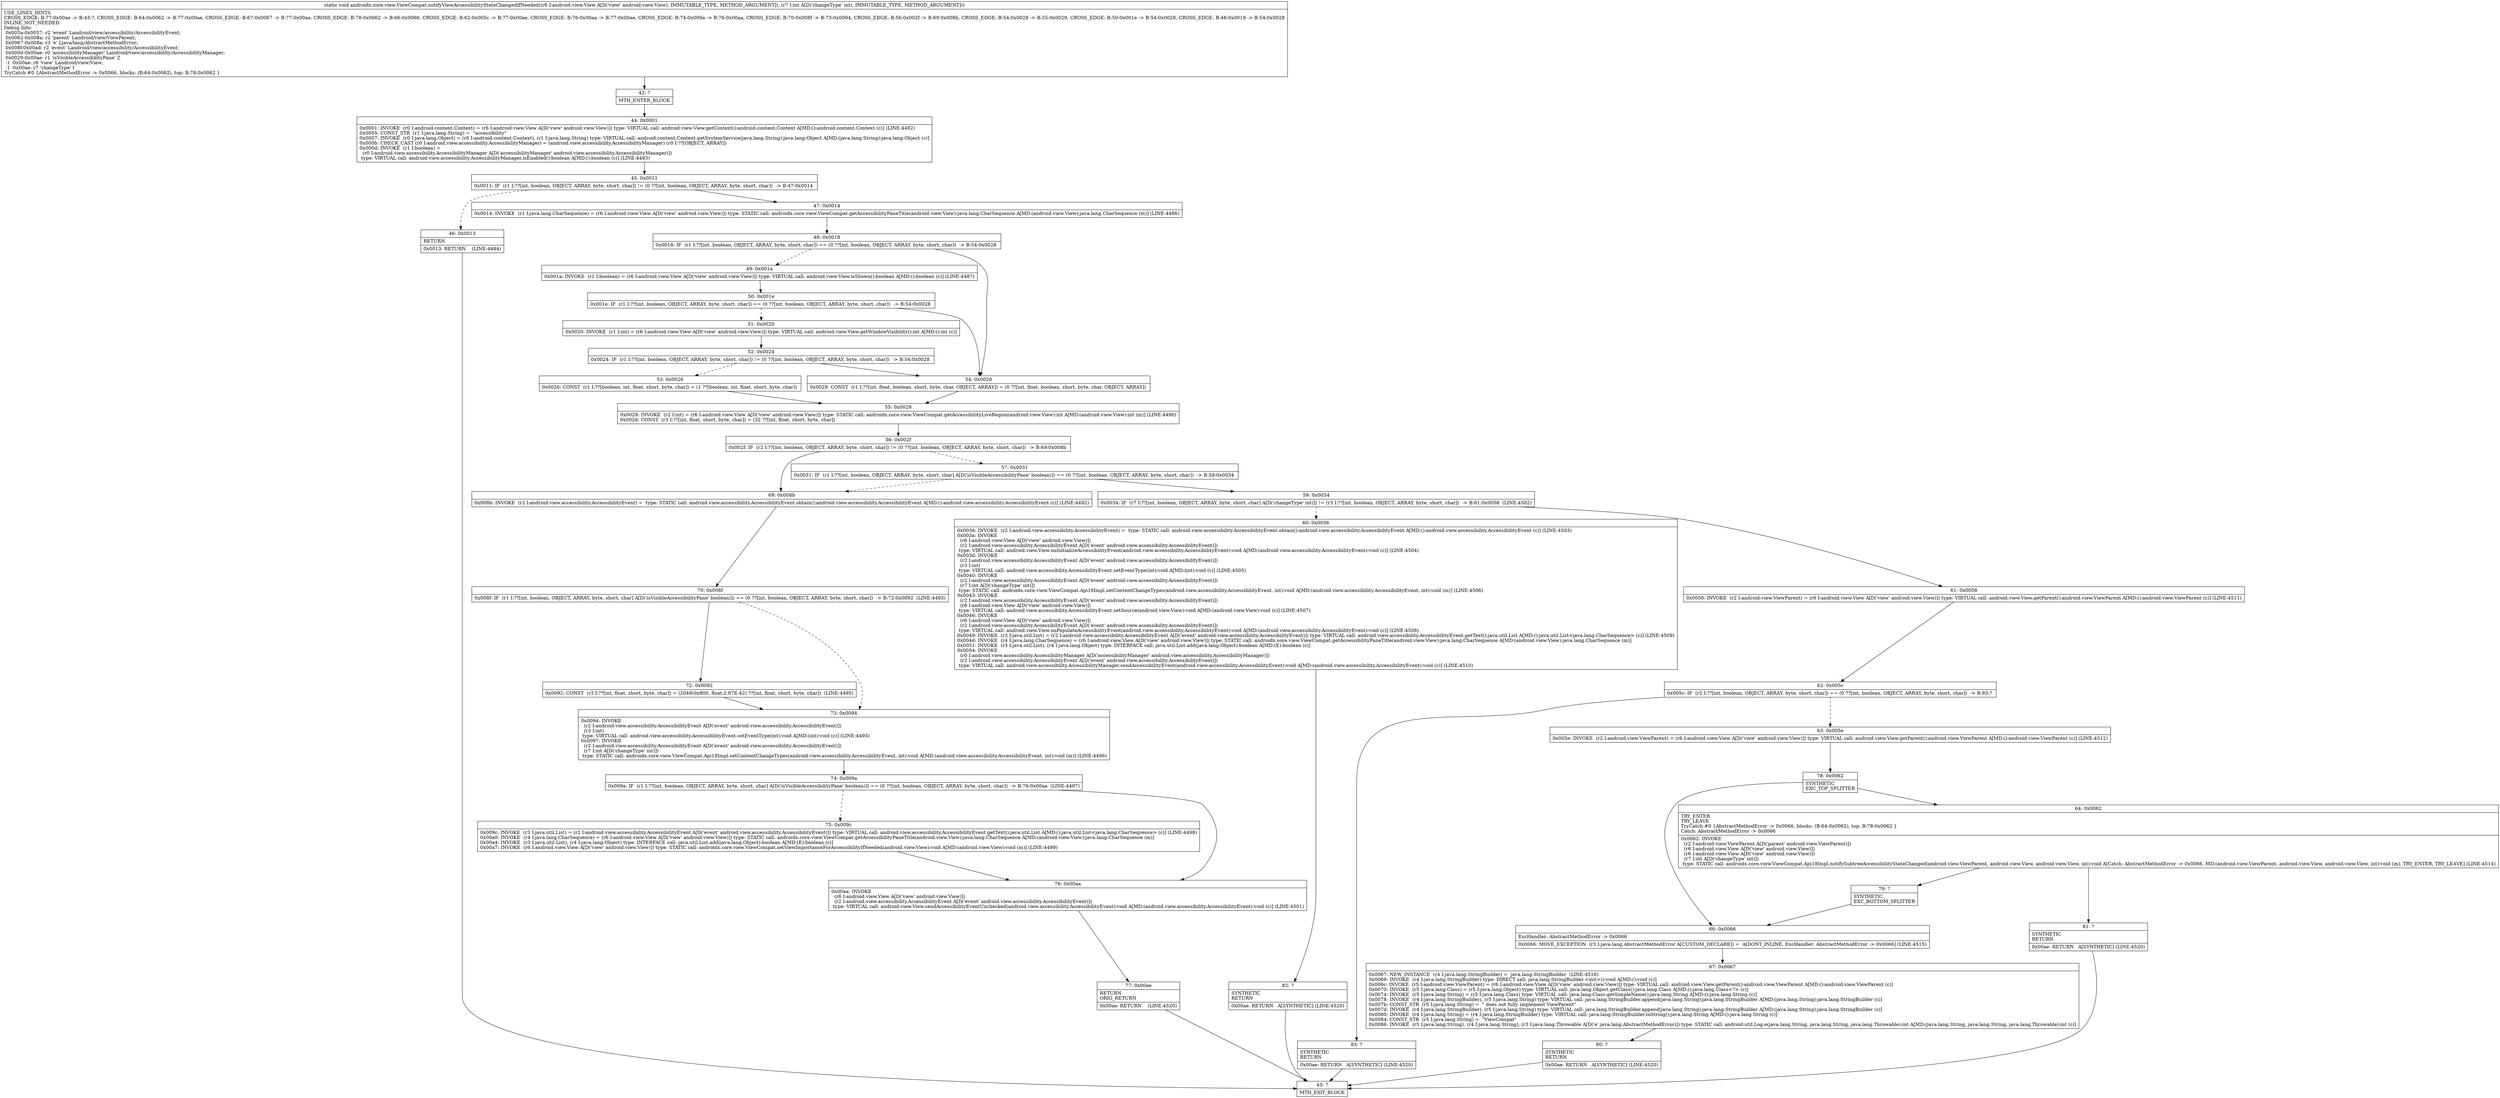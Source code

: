 digraph "CFG forandroidx.core.view.ViewCompat.notifyViewAccessibilityStateChangedIfNeeded(Landroid\/view\/View;I)V" {
Node_42 [shape=record,label="{42\:\ ?|MTH_ENTER_BLOCK\l}"];
Node_44 [shape=record,label="{44\:\ 0x0001|0x0001: INVOKE  (r0 I:android.content.Context) = (r6 I:android.view.View A[D('view' android.view.View)]) type: VIRTUAL call: android.view.View.getContext():android.content.Context A[MD:():android.content.Context (c)] (LINE:4482)\l0x0005: CONST_STR  (r1 I:java.lang.String) =  \"accessibility\" \l0x0007: INVOKE  (r0 I:java.lang.Object) = (r0 I:android.content.Context), (r1 I:java.lang.String) type: VIRTUAL call: android.content.Context.getSystemService(java.lang.String):java.lang.Object A[MD:(java.lang.String):java.lang.Object (c)]\l0x000b: CHECK_CAST (r0 I:android.view.accessibility.AccessibilityManager) = (android.view.accessibility.AccessibilityManager) (r0 I:??[OBJECT, ARRAY]) \l0x000d: INVOKE  (r1 I:boolean) = \l  (r0 I:android.view.accessibility.AccessibilityManager A[D('accessibilityManager' android.view.accessibility.AccessibilityManager)])\l type: VIRTUAL call: android.view.accessibility.AccessibilityManager.isEnabled():boolean A[MD:():boolean (c)] (LINE:4483)\l}"];
Node_45 [shape=record,label="{45\:\ 0x0011|0x0011: IF  (r1 I:??[int, boolean, OBJECT, ARRAY, byte, short, char]) != (0 ??[int, boolean, OBJECT, ARRAY, byte, short, char])  \-\> B:47:0x0014 \l}"];
Node_46 [shape=record,label="{46\:\ 0x0013|RETURN\l|0x0013: RETURN    (LINE:4484)\l}"];
Node_43 [shape=record,label="{43\:\ ?|MTH_EXIT_BLOCK\l}"];
Node_47 [shape=record,label="{47\:\ 0x0014|0x0014: INVOKE  (r1 I:java.lang.CharSequence) = (r6 I:android.view.View A[D('view' android.view.View)]) type: STATIC call: androidx.core.view.ViewCompat.getAccessibilityPaneTitle(android.view.View):java.lang.CharSequence A[MD:(android.view.View):java.lang.CharSequence (m)] (LINE:4486)\l}"];
Node_48 [shape=record,label="{48\:\ 0x0018|0x0018: IF  (r1 I:??[int, boolean, OBJECT, ARRAY, byte, short, char]) == (0 ??[int, boolean, OBJECT, ARRAY, byte, short, char])  \-\> B:54:0x0028 \l}"];
Node_49 [shape=record,label="{49\:\ 0x001a|0x001a: INVOKE  (r1 I:boolean) = (r6 I:android.view.View A[D('view' android.view.View)]) type: VIRTUAL call: android.view.View.isShown():boolean A[MD:():boolean (c)] (LINE:4487)\l}"];
Node_50 [shape=record,label="{50\:\ 0x001e|0x001e: IF  (r1 I:??[int, boolean, OBJECT, ARRAY, byte, short, char]) == (0 ??[int, boolean, OBJECT, ARRAY, byte, short, char])  \-\> B:54:0x0028 \l}"];
Node_51 [shape=record,label="{51\:\ 0x0020|0x0020: INVOKE  (r1 I:int) = (r6 I:android.view.View A[D('view' android.view.View)]) type: VIRTUAL call: android.view.View.getWindowVisibility():int A[MD:():int (c)]\l}"];
Node_52 [shape=record,label="{52\:\ 0x0024|0x0024: IF  (r1 I:??[int, boolean, OBJECT, ARRAY, byte, short, char]) != (0 ??[int, boolean, OBJECT, ARRAY, byte, short, char])  \-\> B:54:0x0028 \l}"];
Node_53 [shape=record,label="{53\:\ 0x0026|0x0026: CONST  (r1 I:??[boolean, int, float, short, byte, char]) = (1 ??[boolean, int, float, short, byte, char]) \l}"];
Node_55 [shape=record,label="{55\:\ 0x0029|0x0029: INVOKE  (r2 I:int) = (r6 I:android.view.View A[D('view' android.view.View)]) type: STATIC call: androidx.core.view.ViewCompat.getAccessibilityLiveRegion(android.view.View):int A[MD:(android.view.View):int (m)] (LINE:4490)\l0x002d: CONST  (r3 I:??[int, float, short, byte, char]) = (32 ??[int, float, short, byte, char]) \l}"];
Node_56 [shape=record,label="{56\:\ 0x002f|0x002f: IF  (r2 I:??[int, boolean, OBJECT, ARRAY, byte, short, char]) != (0 ??[int, boolean, OBJECT, ARRAY, byte, short, char])  \-\> B:69:0x008b \l}"];
Node_57 [shape=record,label="{57\:\ 0x0031|0x0031: IF  (r1 I:??[int, boolean, OBJECT, ARRAY, byte, short, char] A[D('isVisibleAccessibilityPane' boolean)]) == (0 ??[int, boolean, OBJECT, ARRAY, byte, short, char])  \-\> B:59:0x0034 \l}"];
Node_59 [shape=record,label="{59\:\ 0x0034|0x0034: IF  (r7 I:??[int, boolean, OBJECT, ARRAY, byte, short, char] A[D('changeType' int)]) != (r3 I:??[int, boolean, OBJECT, ARRAY, byte, short, char])  \-\> B:61:0x0058  (LINE:4502)\l}"];
Node_60 [shape=record,label="{60\:\ 0x0036|0x0036: INVOKE  (r2 I:android.view.accessibility.AccessibilityEvent) =  type: STATIC call: android.view.accessibility.AccessibilityEvent.obtain():android.view.accessibility.AccessibilityEvent A[MD:():android.view.accessibility.AccessibilityEvent (c)] (LINE:4503)\l0x003a: INVOKE  \l  (r6 I:android.view.View A[D('view' android.view.View)])\l  (r2 I:android.view.accessibility.AccessibilityEvent A[D('event' android.view.accessibility.AccessibilityEvent)])\l type: VIRTUAL call: android.view.View.onInitializeAccessibilityEvent(android.view.accessibility.AccessibilityEvent):void A[MD:(android.view.accessibility.AccessibilityEvent):void (c)] (LINE:4504)\l0x003d: INVOKE  \l  (r2 I:android.view.accessibility.AccessibilityEvent A[D('event' android.view.accessibility.AccessibilityEvent)])\l  (r3 I:int)\l type: VIRTUAL call: android.view.accessibility.AccessibilityEvent.setEventType(int):void A[MD:(int):void (c)] (LINE:4505)\l0x0040: INVOKE  \l  (r2 I:android.view.accessibility.AccessibilityEvent A[D('event' android.view.accessibility.AccessibilityEvent)])\l  (r7 I:int A[D('changeType' int)])\l type: STATIC call: androidx.core.view.ViewCompat.Api19Impl.setContentChangeTypes(android.view.accessibility.AccessibilityEvent, int):void A[MD:(android.view.accessibility.AccessibilityEvent, int):void (m)] (LINE:4506)\l0x0043: INVOKE  \l  (r2 I:android.view.accessibility.AccessibilityEvent A[D('event' android.view.accessibility.AccessibilityEvent)])\l  (r6 I:android.view.View A[D('view' android.view.View)])\l type: VIRTUAL call: android.view.accessibility.AccessibilityEvent.setSource(android.view.View):void A[MD:(android.view.View):void (c)] (LINE:4507)\l0x0046: INVOKE  \l  (r6 I:android.view.View A[D('view' android.view.View)])\l  (r2 I:android.view.accessibility.AccessibilityEvent A[D('event' android.view.accessibility.AccessibilityEvent)])\l type: VIRTUAL call: android.view.View.onPopulateAccessibilityEvent(android.view.accessibility.AccessibilityEvent):void A[MD:(android.view.accessibility.AccessibilityEvent):void (c)] (LINE:4508)\l0x0049: INVOKE  (r3 I:java.util.List) = (r2 I:android.view.accessibility.AccessibilityEvent A[D('event' android.view.accessibility.AccessibilityEvent)]) type: VIRTUAL call: android.view.accessibility.AccessibilityEvent.getText():java.util.List A[MD:():java.util.List\<java.lang.CharSequence\> (c)] (LINE:4509)\l0x004d: INVOKE  (r4 I:java.lang.CharSequence) = (r6 I:android.view.View A[D('view' android.view.View)]) type: STATIC call: androidx.core.view.ViewCompat.getAccessibilityPaneTitle(android.view.View):java.lang.CharSequence A[MD:(android.view.View):java.lang.CharSequence (m)]\l0x0051: INVOKE  (r3 I:java.util.List), (r4 I:java.lang.Object) type: INTERFACE call: java.util.List.add(java.lang.Object):boolean A[MD:(E):boolean (c)]\l0x0054: INVOKE  \l  (r0 I:android.view.accessibility.AccessibilityManager A[D('accessibilityManager' android.view.accessibility.AccessibilityManager)])\l  (r2 I:android.view.accessibility.AccessibilityEvent A[D('event' android.view.accessibility.AccessibilityEvent)])\l type: VIRTUAL call: android.view.accessibility.AccessibilityManager.sendAccessibilityEvent(android.view.accessibility.AccessibilityEvent):void A[MD:(android.view.accessibility.AccessibilityEvent):void (c)] (LINE:4510)\l}"];
Node_82 [shape=record,label="{82\:\ ?|SYNTHETIC\lRETURN\l|0x00ae: RETURN   A[SYNTHETIC] (LINE:4520)\l}"];
Node_61 [shape=record,label="{61\:\ 0x0058|0x0058: INVOKE  (r2 I:android.view.ViewParent) = (r6 I:android.view.View A[D('view' android.view.View)]) type: VIRTUAL call: android.view.View.getParent():android.view.ViewParent A[MD:():android.view.ViewParent (c)] (LINE:4511)\l}"];
Node_62 [shape=record,label="{62\:\ 0x005c|0x005c: IF  (r2 I:??[int, boolean, OBJECT, ARRAY, byte, short, char]) == (0 ??[int, boolean, OBJECT, ARRAY, byte, short, char])  \-\> B:83:? \l}"];
Node_63 [shape=record,label="{63\:\ 0x005e|0x005e: INVOKE  (r2 I:android.view.ViewParent) = (r6 I:android.view.View A[D('view' android.view.View)]) type: VIRTUAL call: android.view.View.getParent():android.view.ViewParent A[MD:():android.view.ViewParent (c)] (LINE:4512)\l}"];
Node_78 [shape=record,label="{78\:\ 0x0062|SYNTHETIC\lEXC_TOP_SPLITTER\l}"];
Node_64 [shape=record,label="{64\:\ 0x0062|TRY_ENTER\lTRY_LEAVE\lTryCatch #0 \{AbstractMethodError \-\> 0x0066, blocks: (B:64:0x0062), top: B:78:0x0062 \}\lCatch: AbstractMethodError \-\> 0x0066\l|0x0062: INVOKE  \l  (r2 I:android.view.ViewParent A[D('parent' android.view.ViewParent)])\l  (r6 I:android.view.View A[D('view' android.view.View)])\l  (r6 I:android.view.View A[D('view' android.view.View)])\l  (r7 I:int A[D('changeType' int)])\l type: STATIC call: androidx.core.view.ViewCompat.Api19Impl.notifySubtreeAccessibilityStateChanged(android.view.ViewParent, android.view.View, android.view.View, int):void A[Catch: AbstractMethodError \-\> 0x0066, MD:(android.view.ViewParent, android.view.View, android.view.View, int):void (m), TRY_ENTER, TRY_LEAVE] (LINE:4514)\l}"];
Node_79 [shape=record,label="{79\:\ ?|SYNTHETIC\lEXC_BOTTOM_SPLITTER\l}"];
Node_81 [shape=record,label="{81\:\ ?|SYNTHETIC\lRETURN\l|0x00ae: RETURN   A[SYNTHETIC] (LINE:4520)\l}"];
Node_66 [shape=record,label="{66\:\ 0x0066|ExcHandler: AbstractMethodError \-\> 0x0066\l|0x0066: MOVE_EXCEPTION  (r3 I:java.lang.AbstractMethodError A[CUSTOM_DECLARE]) =  A[DONT_INLINE, ExcHandler: AbstractMethodError \-\> 0x0066] (LINE:4515)\l}"];
Node_67 [shape=record,label="{67\:\ 0x0067|0x0067: NEW_INSTANCE  (r4 I:java.lang.StringBuilder) =  java.lang.StringBuilder  (LINE:4516)\l0x0069: INVOKE  (r4 I:java.lang.StringBuilder) type: DIRECT call: java.lang.StringBuilder.\<init\>():void A[MD:():void (c)]\l0x006c: INVOKE  (r5 I:android.view.ViewParent) = (r6 I:android.view.View A[D('view' android.view.View)]) type: VIRTUAL call: android.view.View.getParent():android.view.ViewParent A[MD:():android.view.ViewParent (c)]\l0x0070: INVOKE  (r5 I:java.lang.Class) = (r5 I:java.lang.Object) type: VIRTUAL call: java.lang.Object.getClass():java.lang.Class A[MD:():java.lang.Class\<?\> (c)]\l0x0074: INVOKE  (r5 I:java.lang.String) = (r5 I:java.lang.Class) type: VIRTUAL call: java.lang.Class.getSimpleName():java.lang.String A[MD:():java.lang.String (c)]\l0x0078: INVOKE  (r4 I:java.lang.StringBuilder), (r5 I:java.lang.String) type: VIRTUAL call: java.lang.StringBuilder.append(java.lang.String):java.lang.StringBuilder A[MD:(java.lang.String):java.lang.StringBuilder (c)]\l0x007b: CONST_STR  (r5 I:java.lang.String) =  \" does not fully implement ViewParent\" \l0x007d: INVOKE  (r4 I:java.lang.StringBuilder), (r5 I:java.lang.String) type: VIRTUAL call: java.lang.StringBuilder.append(java.lang.String):java.lang.StringBuilder A[MD:(java.lang.String):java.lang.StringBuilder (c)]\l0x0080: INVOKE  (r4 I:java.lang.String) = (r4 I:java.lang.StringBuilder) type: VIRTUAL call: java.lang.StringBuilder.toString():java.lang.String A[MD:():java.lang.String (c)]\l0x0084: CONST_STR  (r5 I:java.lang.String) =  \"ViewCompat\" \l0x0086: INVOKE  (r5 I:java.lang.String), (r4 I:java.lang.String), (r3 I:java.lang.Throwable A[D('e' java.lang.AbstractMethodError)]) type: STATIC call: android.util.Log.e(java.lang.String, java.lang.String, java.lang.Throwable):int A[MD:(java.lang.String, java.lang.String, java.lang.Throwable):int (c)]\l}"];
Node_80 [shape=record,label="{80\:\ ?|SYNTHETIC\lRETURN\l|0x00ae: RETURN   A[SYNTHETIC] (LINE:4520)\l}"];
Node_83 [shape=record,label="{83\:\ ?|SYNTHETIC\lRETURN\l|0x00ae: RETURN   A[SYNTHETIC] (LINE:4520)\l}"];
Node_69 [shape=record,label="{69\:\ 0x008b|0x008b: INVOKE  (r2 I:android.view.accessibility.AccessibilityEvent) =  type: STATIC call: android.view.accessibility.AccessibilityEvent.obtain():android.view.accessibility.AccessibilityEvent A[MD:():android.view.accessibility.AccessibilityEvent (c)] (LINE:4492)\l}"];
Node_70 [shape=record,label="{70\:\ 0x008f|0x008f: IF  (r1 I:??[int, boolean, OBJECT, ARRAY, byte, short, char] A[D('isVisibleAccessibilityPane' boolean)]) == (0 ??[int, boolean, OBJECT, ARRAY, byte, short, char])  \-\> B:72:0x0092  (LINE:4493)\l}"];
Node_72 [shape=record,label="{72\:\ 0x0092|0x0092: CONST  (r3 I:??[int, float, short, byte, char]) = (2048(0x800, float:2.87E\-42) ??[int, float, short, byte, char])  (LINE:4495)\l}"];
Node_73 [shape=record,label="{73\:\ 0x0094|0x0094: INVOKE  \l  (r2 I:android.view.accessibility.AccessibilityEvent A[D('event' android.view.accessibility.AccessibilityEvent)])\l  (r3 I:int)\l type: VIRTUAL call: android.view.accessibility.AccessibilityEvent.setEventType(int):void A[MD:(int):void (c)] (LINE:4493)\l0x0097: INVOKE  \l  (r2 I:android.view.accessibility.AccessibilityEvent A[D('event' android.view.accessibility.AccessibilityEvent)])\l  (r7 I:int A[D('changeType' int)])\l type: STATIC call: androidx.core.view.ViewCompat.Api19Impl.setContentChangeTypes(android.view.accessibility.AccessibilityEvent, int):void A[MD:(android.view.accessibility.AccessibilityEvent, int):void (m)] (LINE:4496)\l}"];
Node_74 [shape=record,label="{74\:\ 0x009a|0x009a: IF  (r1 I:??[int, boolean, OBJECT, ARRAY, byte, short, char] A[D('isVisibleAccessibilityPane' boolean)]) == (0 ??[int, boolean, OBJECT, ARRAY, byte, short, char])  \-\> B:76:0x00aa  (LINE:4497)\l}"];
Node_75 [shape=record,label="{75\:\ 0x009c|0x009c: INVOKE  (r3 I:java.util.List) = (r2 I:android.view.accessibility.AccessibilityEvent A[D('event' android.view.accessibility.AccessibilityEvent)]) type: VIRTUAL call: android.view.accessibility.AccessibilityEvent.getText():java.util.List A[MD:():java.util.List\<java.lang.CharSequence\> (c)] (LINE:4498)\l0x00a0: INVOKE  (r4 I:java.lang.CharSequence) = (r6 I:android.view.View A[D('view' android.view.View)]) type: STATIC call: androidx.core.view.ViewCompat.getAccessibilityPaneTitle(android.view.View):java.lang.CharSequence A[MD:(android.view.View):java.lang.CharSequence (m)]\l0x00a4: INVOKE  (r3 I:java.util.List), (r4 I:java.lang.Object) type: INTERFACE call: java.util.List.add(java.lang.Object):boolean A[MD:(E):boolean (c)]\l0x00a7: INVOKE  (r6 I:android.view.View A[D('view' android.view.View)]) type: STATIC call: androidx.core.view.ViewCompat.setViewImportanceForAccessibilityIfNeeded(android.view.View):void A[MD:(android.view.View):void (m)] (LINE:4499)\l}"];
Node_76 [shape=record,label="{76\:\ 0x00aa|0x00aa: INVOKE  \l  (r6 I:android.view.View A[D('view' android.view.View)])\l  (r2 I:android.view.accessibility.AccessibilityEvent A[D('event' android.view.accessibility.AccessibilityEvent)])\l type: VIRTUAL call: android.view.View.sendAccessibilityEventUnchecked(android.view.accessibility.AccessibilityEvent):void A[MD:(android.view.accessibility.AccessibilityEvent):void (c)] (LINE:4501)\l}"];
Node_77 [shape=record,label="{77\:\ 0x00ae|RETURN\lORIG_RETURN\l|0x00ae: RETURN    (LINE:4520)\l}"];
Node_54 [shape=record,label="{54\:\ 0x0028|0x0028: CONST  (r1 I:??[int, float, boolean, short, byte, char, OBJECT, ARRAY]) = (0 ??[int, float, boolean, short, byte, char, OBJECT, ARRAY]) \l}"];
MethodNode[shape=record,label="{static void androidx.core.view.ViewCompat.notifyViewAccessibilityStateChangedIfNeeded((r6 I:android.view.View A[D('view' android.view.View), IMMUTABLE_TYPE, METHOD_ARGUMENT]), (r7 I:int A[D('changeType' int), IMMUTABLE_TYPE, METHOD_ARGUMENT]))  | USE_LINES_HINTS\lCROSS_EDGE: B:77:0x00ae \-\> B:43:?, CROSS_EDGE: B:64:0x0062 \-\> B:77:0x00ae, CROSS_EDGE: B:67:0x0067 \-\> B:77:0x00ae, CROSS_EDGE: B:78:0x0062 \-\> B:66:0x0066, CROSS_EDGE: B:62:0x005c \-\> B:77:0x00ae, CROSS_EDGE: B:76:0x00aa \-\> B:77:0x00ae, CROSS_EDGE: B:74:0x009a \-\> B:76:0x00aa, CROSS_EDGE: B:70:0x008f \-\> B:73:0x0094, CROSS_EDGE: B:56:0x002f \-\> B:69:0x008b, CROSS_EDGE: B:54:0x0028 \-\> B:55:0x0029, CROSS_EDGE: B:50:0x001e \-\> B:54:0x0028, CROSS_EDGE: B:48:0x0018 \-\> B:54:0x0028\lINLINE_NOT_NEEDED\lDebug Info:\l  0x003a\-0x0057: r2 'event' Landroid\/view\/accessibility\/AccessibilityEvent;\l  0x0062\-0x008a: r2 'parent' Landroid\/view\/ViewParent;\l  0x0067\-0x008a: r3 'e' Ljava\/lang\/AbstractMethodError;\l  0x008f\-0x00ad: r2 'event' Landroid\/view\/accessibility\/AccessibilityEvent;\l  0x000d\-0x00ae: r0 'accessibilityManager' Landroid\/view\/accessibility\/AccessibilityManager;\l  0x0029\-0x00ae: r1 'isVisibleAccessibilityPane' Z\l  \-1 \-0x00ae: r6 'view' Landroid\/view\/View;\l  \-1 \-0x00ae: r7 'changeType' I\lTryCatch #0 \{AbstractMethodError \-\> 0x0066, blocks: (B:64:0x0062), top: B:78:0x0062 \}\l}"];
MethodNode -> Node_42;Node_42 -> Node_44;
Node_44 -> Node_45;
Node_45 -> Node_46[style=dashed];
Node_45 -> Node_47;
Node_46 -> Node_43;
Node_47 -> Node_48;
Node_48 -> Node_49[style=dashed];
Node_48 -> Node_54;
Node_49 -> Node_50;
Node_50 -> Node_51[style=dashed];
Node_50 -> Node_54;
Node_51 -> Node_52;
Node_52 -> Node_53[style=dashed];
Node_52 -> Node_54;
Node_53 -> Node_55;
Node_55 -> Node_56;
Node_56 -> Node_57[style=dashed];
Node_56 -> Node_69;
Node_57 -> Node_59;
Node_57 -> Node_69[style=dashed];
Node_59 -> Node_60[style=dashed];
Node_59 -> Node_61;
Node_60 -> Node_82;
Node_82 -> Node_43;
Node_61 -> Node_62;
Node_62 -> Node_63[style=dashed];
Node_62 -> Node_83;
Node_63 -> Node_78;
Node_78 -> Node_64;
Node_78 -> Node_66;
Node_64 -> Node_79;
Node_64 -> Node_81;
Node_79 -> Node_66;
Node_81 -> Node_43;
Node_66 -> Node_67;
Node_67 -> Node_80;
Node_80 -> Node_43;
Node_83 -> Node_43;
Node_69 -> Node_70;
Node_70 -> Node_72;
Node_70 -> Node_73[style=dashed];
Node_72 -> Node_73;
Node_73 -> Node_74;
Node_74 -> Node_75[style=dashed];
Node_74 -> Node_76;
Node_75 -> Node_76;
Node_76 -> Node_77;
Node_77 -> Node_43;
Node_54 -> Node_55;
}

